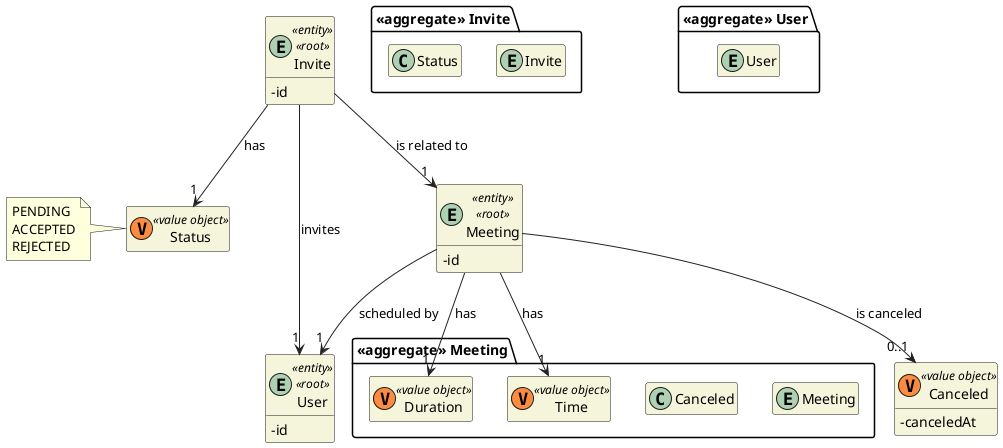 @startuml DM-EVENTS
'https://plantuml.com/class-diagram

skinparam classAttributeIconSize 0
hide empty attributes
hide empty methods
skinparam classBackgroundColor beige
skinparam ArrowColor #222222

package "<<aggregate>> Meeting" {
  entity Meeting

  class Canceled
  class Time <<(V,#FF8B40) value object>> {}
  class Duration <<(V,#FF8B40) value object>> {}
}

class Canceled <<(V,#FF8B40) value object>> {
  - canceledAt
}

entity Meeting <<entity>> <<root>> {
  - id
}

package "<<aggregate>> Invite" {
  entity Invite

  class Status
}

class Status <<(V,#FF8B40) value object>> {}

note left of Status
  PENDING
  ACCEPTED
  REJECTED
end note

entity Invite <<entity>> <<root>> {
  - id
}

package "<<aggregate>> User" {
  entity User
}

entity User <<entity>> <<root>> {
  - id
}

Invite --> "1" User : invites
Invite --> "1" Meeting : is related to
Invite --> "1" Status : has

Meeting --> "1" User : scheduled by
Meeting --> "0..1" Canceled : is canceled

Meeting --> "1" Time : has
Meeting --> "1" Duration : has

@enduml
